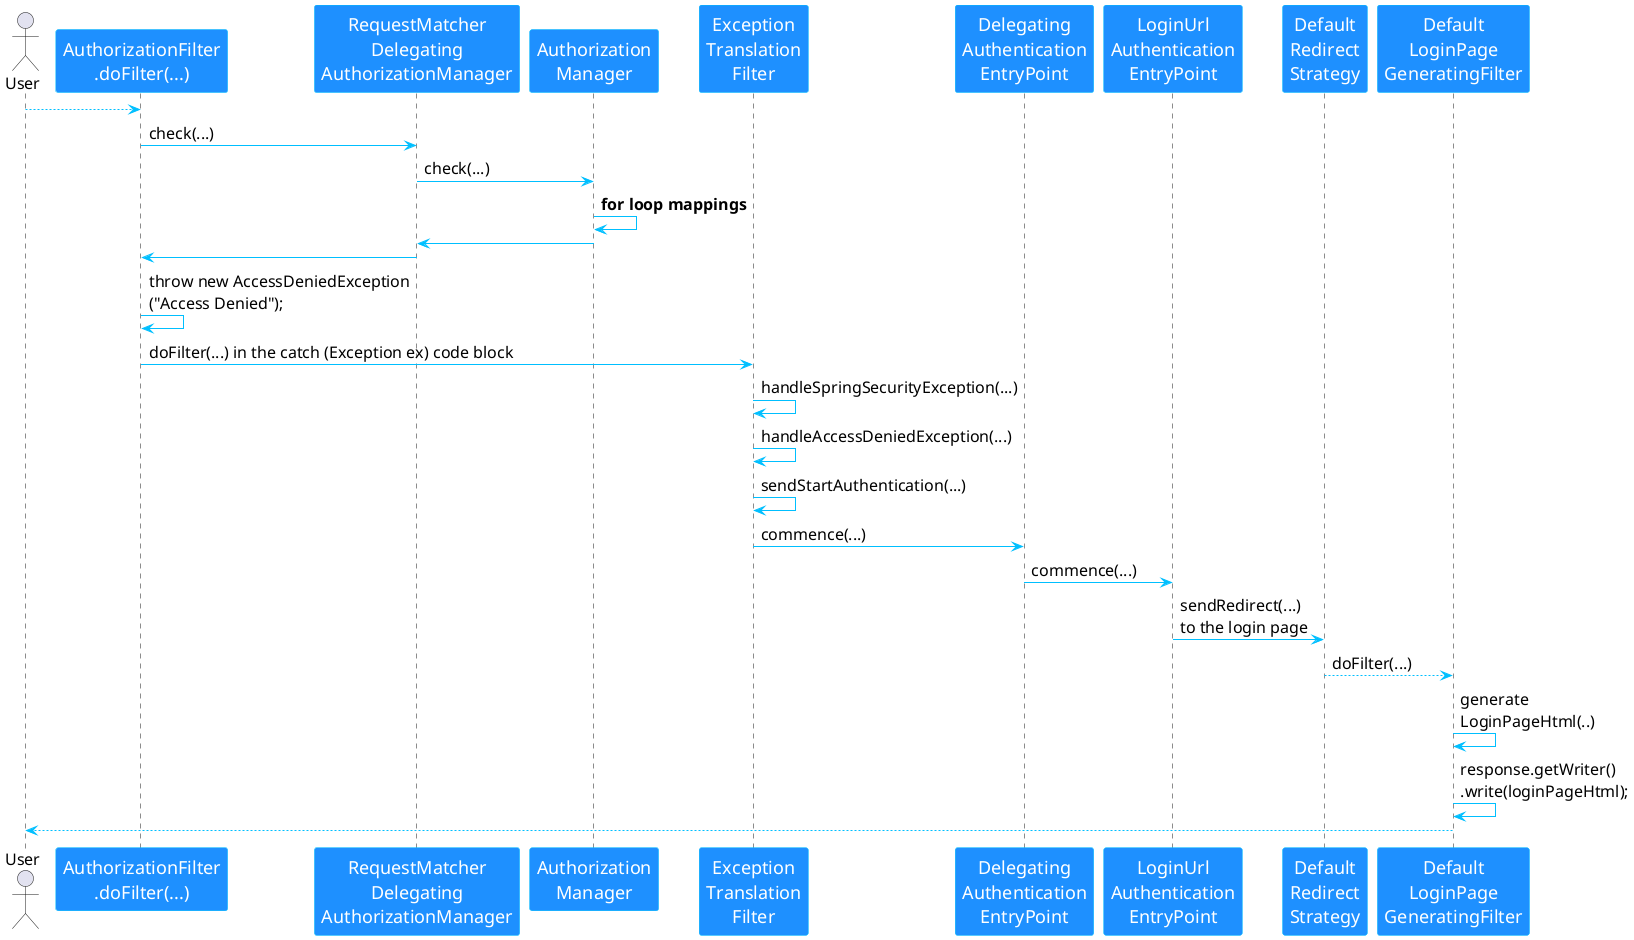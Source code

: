 @startuml
' 以下是全局默认的样式（不能使用 Fira Code 字体，否则显示不了中文）
skinparam DefaultFontName Microsoft YaHei
skinparam DefaultFontSize 16
skinparam ArrowColor DeepSkyBlue
' 以下是参与者（类）的样式
skinparam ParticipantFontColor White
skinparam ParticipantBorderColor DeepSkyBlue
skinparam ParticipantBackgroundColor DodgerBlue
skinparam ParticipantFontSize 18
' 以下是流程图代码
actor User
User --> "AuthorizationFilter\n.doFilter(...)"
"AuthorizationFilter\n.doFilter(...)" -> "RequestMatcher\nDelegating\nAuthorizationManager": check(...)
"RequestMatcher\nDelegating\nAuthorizationManager" -> "Authorization\nManager":check(...)
"Authorization\nManager" -> "Authorization\nManager": **for loop mappings**
"RequestMatcher\nDelegating\nAuthorizationManager" <- "Authorization\nManager"
"AuthorizationFilter\n.doFilter(...)" <- "RequestMatcher\nDelegating\nAuthorizationManager"
"AuthorizationFilter\n.doFilter(...)" -> "AuthorizationFilter\n.doFilter(...)": throw new AccessDeniedException\n("Access Denied");
"AuthorizationFilter\n.doFilter(...)" -> "Exception\nTranslation\nFilter":doFilter(...) in the catch (Exception ex) code block
"Exception\nTranslation\nFilter" -> "Exception\nTranslation\nFilter":handleSpringSecurityException(...)
"Exception\nTranslation\nFilter" -> "Exception\nTranslation\nFilter":handleAccessDeniedException(...)
"Exception\nTranslation\nFilter" -> "Exception\nTranslation\nFilter":sendStartAuthentication(...)
"Exception\nTranslation\nFilter" -> "Delegating\nAuthentication\nEntryPoint":commence(...)
"Delegating\nAuthentication\nEntryPoint" -> "LoginUrl\nAuthentication\nEntryPoint":commence(...)
"LoginUrl\nAuthentication\nEntryPoint" -> "Default\nRedirect\nStrategy":sendRedirect(...)\nto the login page
"Default\nRedirect\nStrategy" --> "Default\nLoginPage\nGeneratingFilter":doFilter(...)
"Default\nLoginPage\nGeneratingFilter" -> "Default\nLoginPage\nGeneratingFilter":generate\nLoginPageHtml(..)
"Default\nLoginPage\nGeneratingFilter" -> "Default\nLoginPage\nGeneratingFilter":response.getWriter()\n.write(loginPageHtml);
User <-- "Default\nLoginPage\nGeneratingFilter"
@enduml
